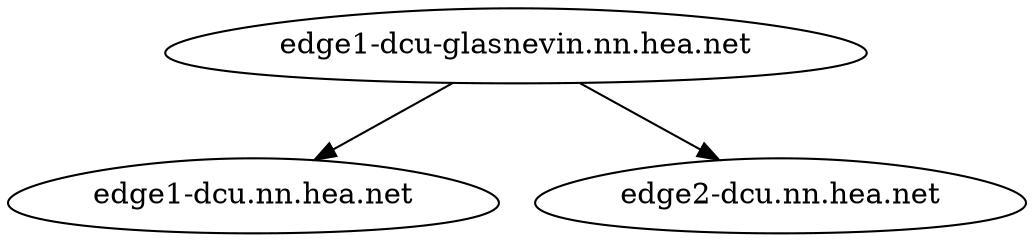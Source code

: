 // ne and its nnis
digraph {
	node [shape=egg]
	"edge1-dcu-glasnevin.nn.hea.net" [label="edge1-dcu-glasnevin.nn.hea.net"]
	"edge1-dcu.nn.hea.net" [label="edge1-dcu.nn.hea.net"]
		"edge1-dcu-glasnevin.nn.hea.net" -> "edge1-dcu.nn.hea.net"
	"edge2-dcu.nn.hea.net" [label="edge2-dcu.nn.hea.net"]
		"edge1-dcu-glasnevin.nn.hea.net" -> "edge2-dcu.nn.hea.net"
}
